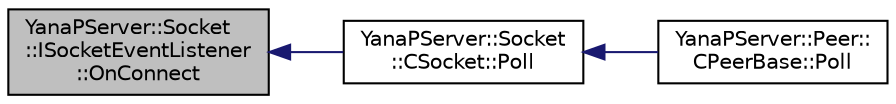 digraph "YanaPServer::Socket::ISocketEventListener::OnConnect"
{
  edge [fontname="Helvetica",fontsize="10",labelfontname="Helvetica",labelfontsize="10"];
  node [fontname="Helvetica",fontsize="10",shape=record];
  rankdir="LR";
  Node1 [label="YanaPServer::Socket\l::ISocketEventListener\l::OnConnect",height=0.2,width=0.4,color="black", fillcolor="grey75", style="filled", fontcolor="black"];
  Node1 -> Node2 [dir="back",color="midnightblue",fontsize="10",style="solid",fontname="Helvetica"];
  Node2 [label="YanaPServer::Socket\l::CSocket::Poll",height=0.2,width=0.4,color="black", fillcolor="white", style="filled",URL="$class_yana_p_server_1_1_socket_1_1_c_socket.html#aaa6dd5c2d46d5fd518293e95481ed18e",tooltip="毎フレーム実行する処理 "];
  Node2 -> Node3 [dir="back",color="midnightblue",fontsize="10",style="solid",fontname="Helvetica"];
  Node3 [label="YanaPServer::Peer::\lCPeerBase::Poll",height=0.2,width=0.4,color="black", fillcolor="white", style="filled",URL="$class_yana_p_server_1_1_peer_1_1_c_peer_base.html#a790b68680123317b5c9f041a9a09de62",tooltip="毎フレームの処理 "];
}
